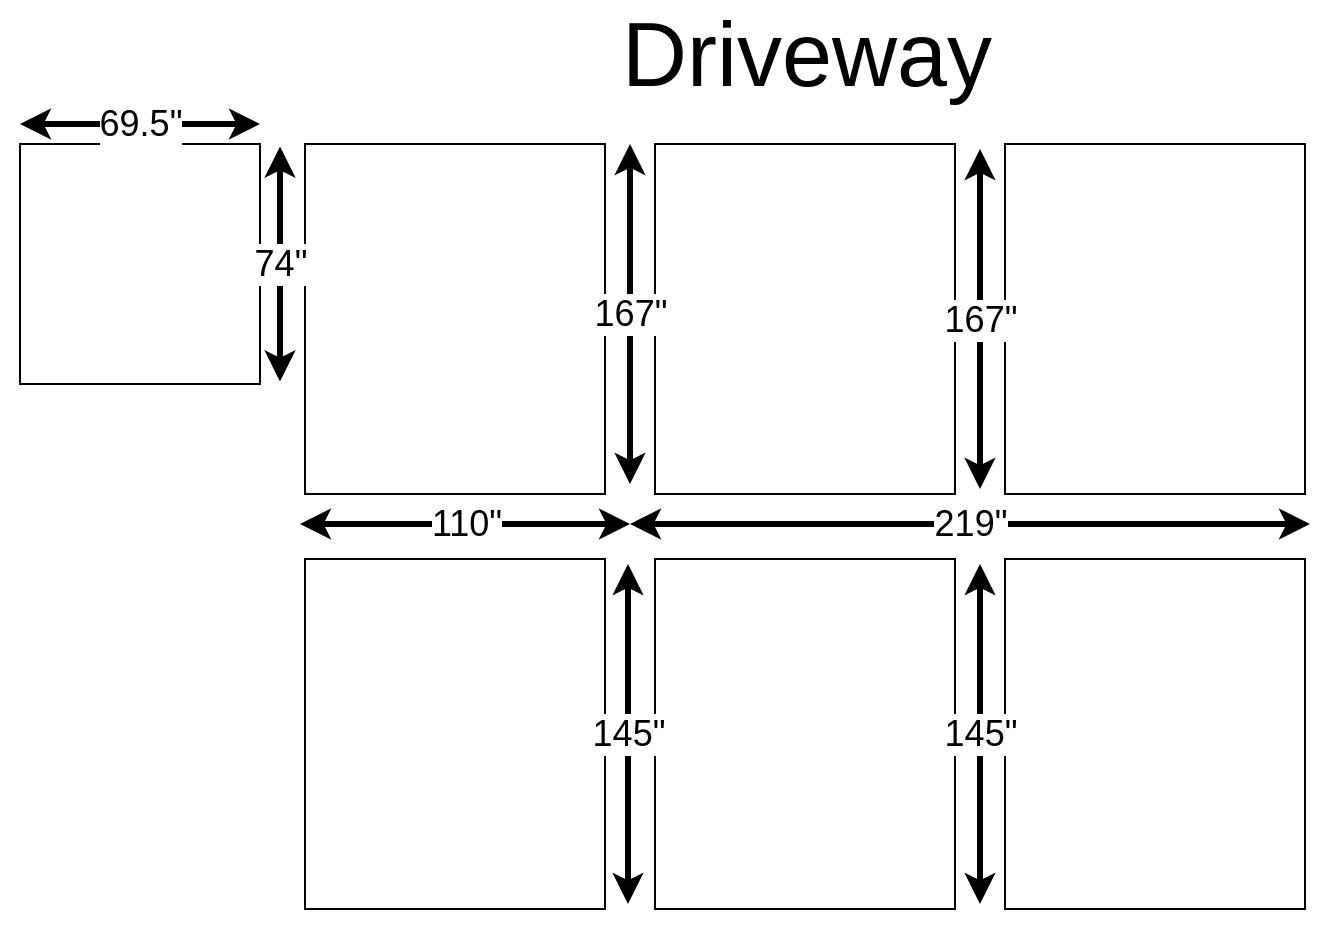 <mxfile version="13.3.7" type="github"><diagram id="KTLQ_7QNziXn_14__Gn8" name="Page-1"><mxGraphModel dx="879" dy="1099" grid="1" gridSize="10" guides="1" tooltips="1" connect="1" arrows="1" fold="1" page="1" pageScale="1" pageWidth="850" pageHeight="1100" math="0" shadow="0"><root><mxCell id="0"/><mxCell id="1" parent="0"/><mxCell id="GO-3e7BCGGos7N0hp7Yh-2" value="" style="rounded=0;whiteSpace=wrap;html=1;rotation=-90;" vertex="1" parent="1"><mxGeometry x="250" y="132.5" width="175" height="150" as="geometry"/></mxCell><mxCell id="GO-3e7BCGGos7N0hp7Yh-3" value="" style="rounded=0;whiteSpace=wrap;html=1;rotation=-90;" vertex="1" parent="1"><mxGeometry x="425" y="132.5" width="175" height="150" as="geometry"/></mxCell><mxCell id="GO-3e7BCGGos7N0hp7Yh-4" value="" style="rounded=0;whiteSpace=wrap;html=1;rotation=-90;" vertex="1" parent="1"><mxGeometry x="600" y="132.5" width="175" height="150" as="geometry"/></mxCell><mxCell id="GO-3e7BCGGos7N0hp7Yh-5" value="" style="rounded=0;whiteSpace=wrap;html=1;rotation=-90;" vertex="1" parent="1"><mxGeometry x="250" y="340" width="175" height="150" as="geometry"/></mxCell><mxCell id="GO-3e7BCGGos7N0hp7Yh-21" value="" style="edgeStyle=orthogonalEdgeStyle;rounded=0;orthogonalLoop=1;jettySize=auto;html=1;strokeWidth=3;fontSize=18;" edge="1" parent="1" source="GO-3e7BCGGos7N0hp7Yh-6" target="GO-3e7BCGGos7N0hp7Yh-7"><mxGeometry relative="1" as="geometry"/></mxCell><mxCell id="GO-3e7BCGGos7N0hp7Yh-6" value="" style="rounded=0;whiteSpace=wrap;html=1;rotation=-90;" vertex="1" parent="1"><mxGeometry x="600" y="340" width="175" height="150" as="geometry"/></mxCell><mxCell id="GO-3e7BCGGos7N0hp7Yh-7" value="" style="rounded=0;whiteSpace=wrap;html=1;rotation=-90;" vertex="1" parent="1"><mxGeometry x="425" y="340" width="175" height="150" as="geometry"/></mxCell><mxCell id="GO-3e7BCGGos7N0hp7Yh-12" value="219&quot;" style="endArrow=classic;startArrow=classic;html=1;strokeWidth=3;fontSize=18;" edge="1" parent="1"><mxGeometry width="50" height="50" relative="1" as="geometry"><mxPoint x="425" y="310" as="sourcePoint"/><mxPoint x="765" y="310" as="targetPoint"/><Array as="points"><mxPoint x="625" y="310"/></Array></mxGeometry></mxCell><mxCell id="GO-3e7BCGGos7N0hp7Yh-13" value="167&quot;" style="endArrow=classic;startArrow=classic;html=1;strokeWidth=3;fontSize=18;" edge="1" parent="1"><mxGeometry width="50" height="50" relative="1" as="geometry"><mxPoint x="425" y="290" as="sourcePoint"/><mxPoint x="425" y="120" as="targetPoint"/><Array as="points"/></mxGeometry></mxCell><mxCell id="GO-3e7BCGGos7N0hp7Yh-14" value="167&quot;" style="endArrow=classic;startArrow=classic;html=1;strokeWidth=3;fontSize=18;" edge="1" parent="1"><mxGeometry width="50" height="50" relative="1" as="geometry"><mxPoint x="600" y="292.5" as="sourcePoint"/><mxPoint x="600" y="122.5" as="targetPoint"/><Array as="points"/></mxGeometry></mxCell><mxCell id="GO-3e7BCGGos7N0hp7Yh-15" value="110&quot;" style="endArrow=classic;startArrow=classic;html=1;strokeWidth=3;fontSize=18;" edge="1" parent="1"><mxGeometry width="50" height="50" relative="1" as="geometry"><mxPoint x="260" y="310" as="sourcePoint"/><mxPoint x="425" y="310" as="targetPoint"/><Array as="points"/></mxGeometry></mxCell><mxCell id="GO-3e7BCGGos7N0hp7Yh-19" value="145&quot;" style="endArrow=classic;startArrow=classic;html=1;strokeWidth=3;fontSize=18;" edge="1" parent="1"><mxGeometry width="50" height="50" relative="1" as="geometry"><mxPoint x="424" y="500" as="sourcePoint"/><mxPoint x="424" y="330" as="targetPoint"/><Array as="points"/></mxGeometry></mxCell><mxCell id="GO-3e7BCGGos7N0hp7Yh-20" value="145&quot;" style="endArrow=classic;startArrow=classic;html=1;strokeWidth=3;fontSize=18;" edge="1" parent="1"><mxGeometry width="50" height="50" relative="1" as="geometry"><mxPoint x="600" y="500" as="sourcePoint"/><mxPoint x="600" y="330" as="targetPoint"/><Array as="points"/></mxGeometry></mxCell><mxCell id="GO-3e7BCGGos7N0hp7Yh-22" value="&lt;font style=&quot;font-size: 45px&quot;&gt;Driveway&lt;/font&gt;" style="text;html=1;align=center;verticalAlign=middle;resizable=0;points=[];autosize=1;fontSize=18;" vertex="1" parent="1"><mxGeometry x="412.5" y="55" width="200" height="40" as="geometry"/></mxCell><mxCell id="GO-3e7BCGGos7N0hp7Yh-23" value="" style="whiteSpace=wrap;html=1;aspect=fixed;fontSize=18;" vertex="1" parent="1"><mxGeometry x="120" y="120" width="120" height="120" as="geometry"/></mxCell><mxCell id="GO-3e7BCGGos7N0hp7Yh-24" value="74&quot;" style="endArrow=classic;startArrow=classic;html=1;strokeWidth=3;fontSize=18;" edge="1" parent="1"><mxGeometry width="50" height="50" relative="1" as="geometry"><mxPoint x="250" y="238.75" as="sourcePoint"/><mxPoint x="250" y="121.25" as="targetPoint"/><Array as="points"/></mxGeometry></mxCell><mxCell id="GO-3e7BCGGos7N0hp7Yh-25" value="69.5&quot;" style="endArrow=classic;startArrow=classic;html=1;strokeWidth=3;fontSize=18;" edge="1" parent="1"><mxGeometry width="50" height="50" relative="1" as="geometry"><mxPoint x="120" y="110" as="sourcePoint"/><mxPoint x="240" y="110" as="targetPoint"/><Array as="points"/></mxGeometry></mxCell></root></mxGraphModel></diagram></mxfile>